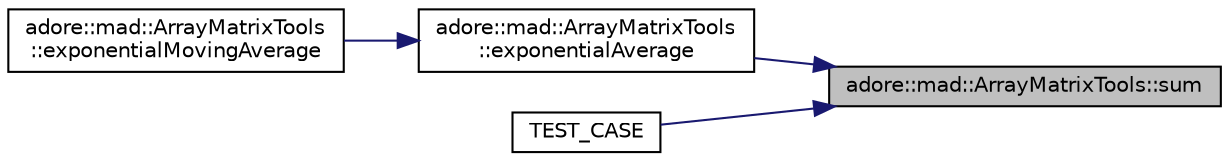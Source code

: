 digraph "adore::mad::ArrayMatrixTools::sum"
{
 // LATEX_PDF_SIZE
  edge [fontname="Helvetica",fontsize="10",labelfontname="Helvetica",labelfontsize="10"];
  node [fontname="Helvetica",fontsize="10",shape=record];
  rankdir="RL";
  Node1 [label="adore::mad::ArrayMatrixTools::sum",height=0.2,width=0.4,color="black", fillcolor="grey75", style="filled", fontcolor="black",tooltip=" "];
  Node1 -> Node2 [dir="back",color="midnightblue",fontsize="10",style="solid",fontname="Helvetica"];
  Node2 [label="adore::mad::ArrayMatrixTools\l::exponentialAverage",height=0.2,width=0.4,color="black", fillcolor="white", style="filled",URL="$classadore_1_1mad_1_1ArrayMatrixTools.html#afad5d9f0a884eaa173fe5417a126a4c0",tooltip=" "];
  Node2 -> Node3 [dir="back",color="midnightblue",fontsize="10",style="solid",fontname="Helvetica"];
  Node3 [label="adore::mad::ArrayMatrixTools\l::exponentialMovingAverage",height=0.2,width=0.4,color="black", fillcolor="white", style="filled",URL="$classadore_1_1mad_1_1ArrayMatrixTools.html#a02ac4068e3800228f5354dd2f2087c00",tooltip=" "];
  Node1 -> Node4 [dir="back",color="midnightblue",fontsize="10",style="solid",fontname="Helvetica"];
  Node4 [label="TEST_CASE",height=0.2,width=0.4,color="black", fillcolor="white", style="filled",URL="$test__CubicPiecewise__function_8cpp.html#a6b3483c39f2fd74284679a7e8536797d",tooltip=" "];
}
